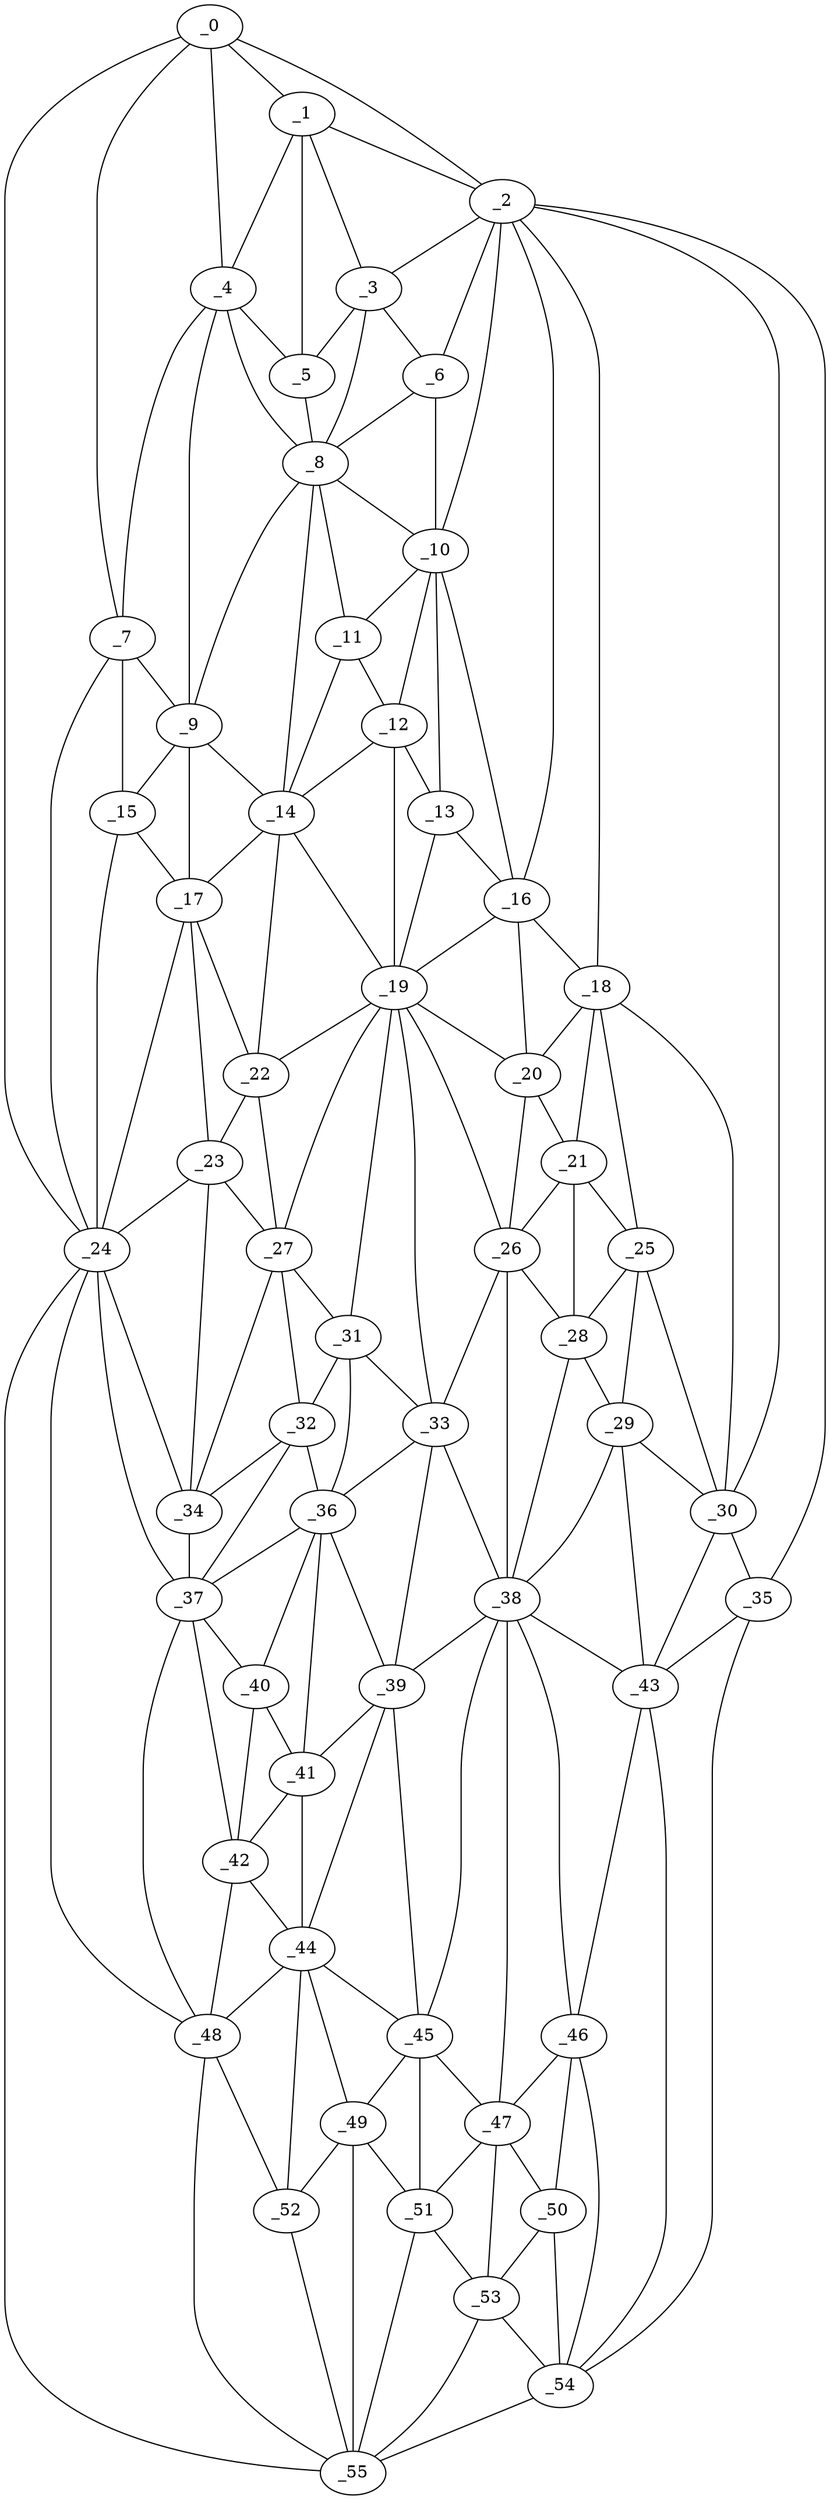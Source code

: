 graph "obj31__55.gxl" {
	_0	 [x=5,
		y=23];
	_1	 [x=6,
		y=35];
	_0 -- _1	 [valence=1];
	_2	 [x=6,
		y=80];
	_0 -- _2	 [valence=1];
	_4	 [x=17,
		y=37];
	_0 -- _4	 [valence=2];
	_7	 [x=22,
		y=23];
	_0 -- _7	 [valence=1];
	_24	 [x=56,
		y=13];
	_0 -- _24	 [valence=1];
	_1 -- _2	 [valence=2];
	_3	 [x=12,
		y=61];
	_1 -- _3	 [valence=2];
	_1 -- _4	 [valence=1];
	_5	 [x=18,
		y=44];
	_1 -- _5	 [valence=1];
	_2 -- _3	 [valence=1];
	_6	 [x=19,
		y=64];
	_2 -- _6	 [valence=2];
	_10	 [x=27,
		y=64];
	_2 -- _10	 [valence=1];
	_16	 [x=40,
		y=75];
	_2 -- _16	 [valence=2];
	_18	 [x=46,
		y=78];
	_2 -- _18	 [valence=2];
	_30	 [x=65,
		y=102];
	_2 -- _30	 [valence=2];
	_35	 [x=73,
		y=113];
	_2 -- _35	 [valence=1];
	_3 -- _5	 [valence=2];
	_3 -- _6	 [valence=1];
	_8	 [x=24,
		y=47];
	_3 -- _8	 [valence=1];
	_4 -- _5	 [valence=2];
	_4 -- _7	 [valence=2];
	_4 -- _8	 [valence=2];
	_9	 [x=27,
		y=30];
	_4 -- _9	 [valence=1];
	_5 -- _8	 [valence=1];
	_6 -- _8	 [valence=2];
	_6 -- _10	 [valence=1];
	_7 -- _9	 [valence=2];
	_15	 [x=37,
		y=22];
	_7 -- _15	 [valence=2];
	_7 -- _24	 [valence=2];
	_8 -- _9	 [valence=2];
	_8 -- _10	 [valence=2];
	_11	 [x=30,
		y=50];
	_8 -- _11	 [valence=2];
	_14	 [x=35,
		y=48];
	_8 -- _14	 [valence=2];
	_9 -- _14	 [valence=2];
	_9 -- _15	 [valence=1];
	_17	 [x=44,
		y=25];
	_9 -- _17	 [valence=2];
	_10 -- _11	 [valence=2];
	_12	 [x=33,
		y=57];
	_10 -- _12	 [valence=2];
	_13	 [x=34,
		y=65];
	_10 -- _13	 [valence=1];
	_10 -- _16	 [valence=2];
	_11 -- _12	 [valence=2];
	_11 -- _14	 [valence=2];
	_12 -- _13	 [valence=2];
	_12 -- _14	 [valence=1];
	_19	 [x=48,
		y=59];
	_12 -- _19	 [valence=2];
	_13 -- _16	 [valence=2];
	_13 -- _19	 [valence=1];
	_14 -- _17	 [valence=2];
	_14 -- _19	 [valence=2];
	_22	 [x=54,
		y=27];
	_14 -- _22	 [valence=2];
	_15 -- _17	 [valence=2];
	_15 -- _24	 [valence=1];
	_16 -- _18	 [valence=1];
	_16 -- _19	 [valence=2];
	_20	 [x=52,
		y=66];
	_16 -- _20	 [valence=1];
	_17 -- _22	 [valence=2];
	_23	 [x=55,
		y=20];
	_17 -- _23	 [valence=2];
	_17 -- _24	 [valence=2];
	_18 -- _20	 [valence=2];
	_21	 [x=52,
		y=76];
	_18 -- _21	 [valence=2];
	_25	 [x=56,
		y=83];
	_18 -- _25	 [valence=2];
	_18 -- _30	 [valence=1];
	_19 -- _20	 [valence=2];
	_19 -- _22	 [valence=2];
	_26	 [x=59,
		y=64];
	_19 -- _26	 [valence=1];
	_27	 [x=63,
		y=31];
	_19 -- _27	 [valence=2];
	_31	 [x=68,
		y=36];
	_19 -- _31	 [valence=2];
	_33	 [x=69,
		y=55];
	_19 -- _33	 [valence=2];
	_20 -- _21	 [valence=2];
	_20 -- _26	 [valence=2];
	_21 -- _25	 [valence=2];
	_21 -- _26	 [valence=2];
	_28	 [x=63,
		y=82];
	_21 -- _28	 [valence=1];
	_22 -- _23	 [valence=1];
	_22 -- _27	 [valence=2];
	_23 -- _24	 [valence=2];
	_23 -- _27	 [valence=2];
	_34	 [x=70,
		y=26];
	_23 -- _34	 [valence=2];
	_24 -- _34	 [valence=2];
	_37	 [x=81,
		y=31];
	_24 -- _37	 [valence=2];
	_48	 [x=110,
		y=40];
	_24 -- _48	 [valence=1];
	_55	 [x=125,
		y=44];
	_24 -- _55	 [valence=1];
	_25 -- _28	 [valence=2];
	_29	 [x=65,
		y=87];
	_25 -- _29	 [valence=1];
	_25 -- _30	 [valence=2];
	_26 -- _28	 [valence=2];
	_26 -- _33	 [valence=2];
	_38	 [x=86,
		y=74];
	_26 -- _38	 [valence=1];
	_27 -- _31	 [valence=2];
	_32	 [x=69,
		y=29];
	_27 -- _32	 [valence=1];
	_27 -- _34	 [valence=1];
	_28 -- _29	 [valence=2];
	_28 -- _38	 [valence=2];
	_29 -- _30	 [valence=2];
	_29 -- _38	 [valence=2];
	_43	 [x=98,
		y=104];
	_29 -- _43	 [valence=2];
	_30 -- _35	 [valence=2];
	_30 -- _43	 [valence=1];
	_31 -- _32	 [valence=2];
	_31 -- _33	 [valence=2];
	_36	 [x=74,
		y=39];
	_31 -- _36	 [valence=1];
	_32 -- _34	 [valence=2];
	_32 -- _36	 [valence=2];
	_32 -- _37	 [valence=2];
	_33 -- _36	 [valence=1];
	_33 -- _38	 [valence=1];
	_39	 [x=87,
		y=59];
	_33 -- _39	 [valence=2];
	_34 -- _37	 [valence=2];
	_35 -- _43	 [valence=1];
	_54	 [x=124,
		y=102];
	_35 -- _54	 [valence=1];
	_36 -- _37	 [valence=2];
	_36 -- _39	 [valence=2];
	_40	 [x=91,
		y=37];
	_36 -- _40	 [valence=1];
	_41	 [x=92,
		y=45];
	_36 -- _41	 [valence=2];
	_37 -- _40	 [valence=2];
	_42	 [x=97,
		y=38];
	_37 -- _42	 [valence=2];
	_37 -- _48	 [valence=1];
	_38 -- _39	 [valence=1];
	_38 -- _43	 [valence=1];
	_45	 [x=106,
		y=70];
	_38 -- _45	 [valence=2];
	_46	 [x=106,
		y=92];
	_38 -- _46	 [valence=1];
	_47	 [x=109,
		y=74];
	_38 -- _47	 [valence=2];
	_39 -- _41	 [valence=2];
	_44	 [x=99,
		y=56];
	_39 -- _44	 [valence=1];
	_39 -- _45	 [valence=2];
	_40 -- _41	 [valence=2];
	_40 -- _42	 [valence=1];
	_41 -- _42	 [valence=1];
	_41 -- _44	 [valence=2];
	_42 -- _44	 [valence=2];
	_42 -- _48	 [valence=1];
	_43 -- _46	 [valence=2];
	_43 -- _54	 [valence=1];
	_44 -- _45	 [valence=2];
	_44 -- _48	 [valence=1];
	_49	 [x=110,
		y=60];
	_44 -- _49	 [valence=1];
	_52	 [x=114,
		y=49];
	_44 -- _52	 [valence=2];
	_45 -- _47	 [valence=1];
	_45 -- _49	 [valence=2];
	_51	 [x=113,
		y=69];
	_45 -- _51	 [valence=1];
	_46 -- _47	 [valence=2];
	_50	 [x=110,
		y=91];
	_46 -- _50	 [valence=2];
	_46 -- _54	 [valence=2];
	_47 -- _50	 [valence=2];
	_47 -- _51	 [valence=1];
	_53	 [x=115,
		y=76];
	_47 -- _53	 [valence=2];
	_48 -- _52	 [valence=2];
	_48 -- _55	 [valence=2];
	_49 -- _51	 [valence=2];
	_49 -- _52	 [valence=2];
	_49 -- _55	 [valence=2];
	_50 -- _53	 [valence=1];
	_50 -- _54	 [valence=1];
	_51 -- _53	 [valence=2];
	_51 -- _55	 [valence=1];
	_52 -- _55	 [valence=2];
	_53 -- _54	 [valence=1];
	_53 -- _55	 [valence=1];
	_54 -- _55	 [valence=1];
}
